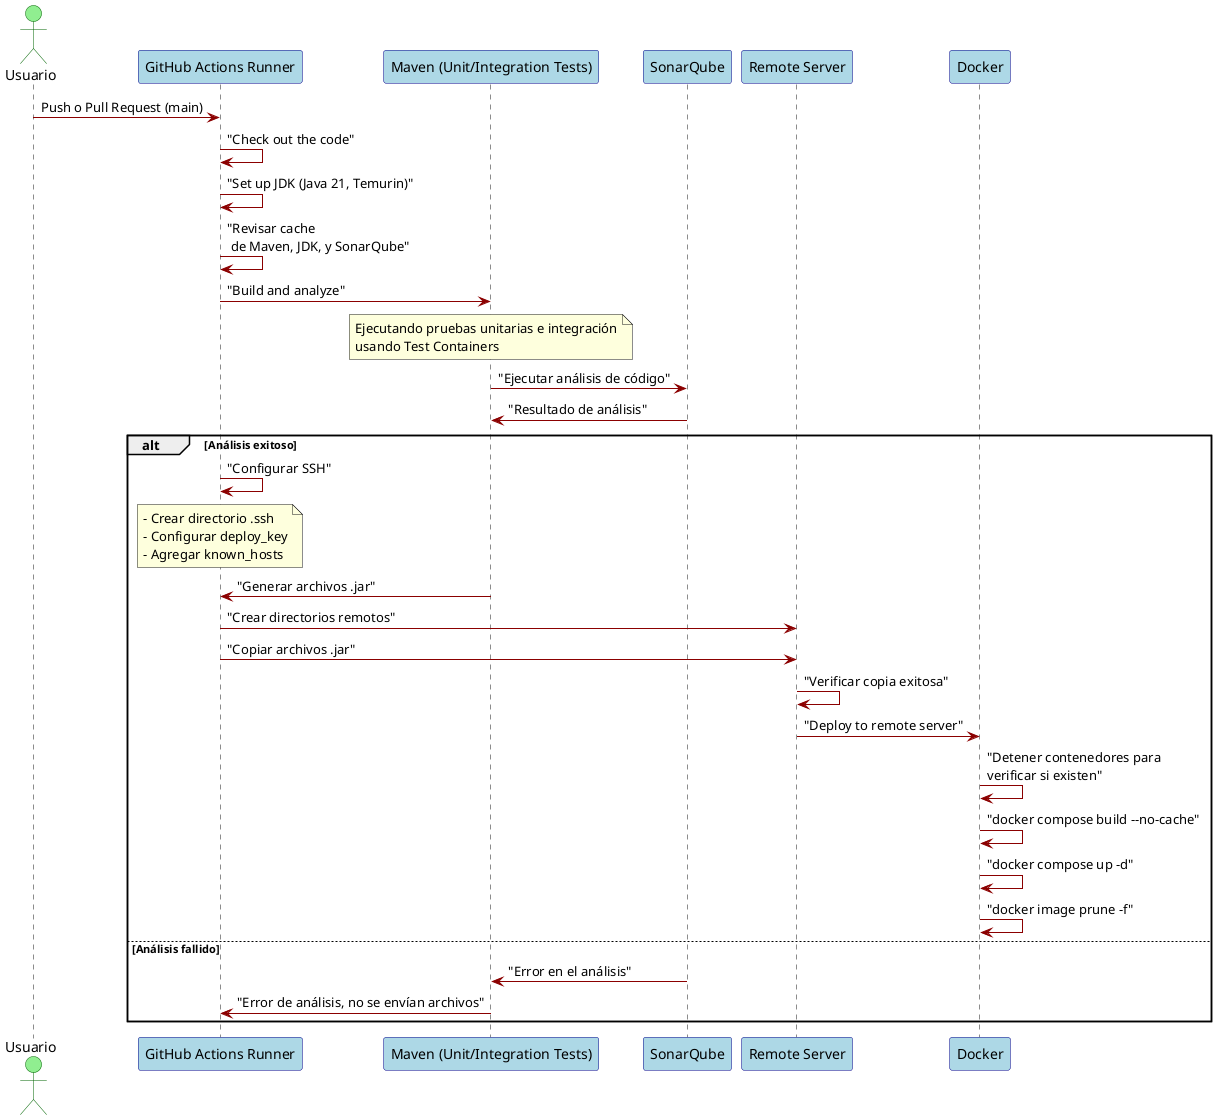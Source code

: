 @startuml

' Definición de los estilos con skinparam
skinparam participant {
    BackgroundColor LightBlue
    BorderColor DarkBlue
}

skinparam actor {
    BackgroundColor LightGreen
    BorderColor DarkGreen
}

skinparam sequence {
    ArrowColor DarkRed
    LineThickness 2
}

' Definir las entidades y actores
actor User as "Usuario"
participant "GitHub Actions Runner" as Runner
participant "Maven (Unit/Integration Tests)" as Maven
participant "SonarQube" as SonarQube
participant "Remote Server" as RemoteServer
participant "Docker" as Docker

' Flujo de la secuencia
User -> Runner: Push o Pull Request (main)
Runner -> Runner: "Check out the code"
Runner -> Runner: "Set up JDK (Java 21, Temurin)"
Runner -> Runner: "Revisar cache \n de Maven, JDK, y SonarQube"

Runner -> Maven: "Build and analyze"
note over Maven
  Ejecutando pruebas unitarias e integración
  usando Test Containers
end note
Maven -> SonarQube: "Ejecutar análisis de código"
SonarQube -> Maven: "Resultado de análisis"

alt Análisis exitoso
  Runner -> Runner: "Configurar SSH"
  note over Runner
    - Crear directorio .ssh
    - Configurar deploy_key
    - Agregar known_hosts
  end note

  Maven -> Runner: "Generar archivos .jar"
  Runner -> RemoteServer: "Crear directorios remotos"
  Runner -> RemoteServer: "Copiar archivos .jar"
  RemoteServer -> RemoteServer: "Verificar copia exitosa"

  RemoteServer -> Docker: "Deploy to remote server"
  Docker -> Docker: "Detener contenedores para \nverificar si existen"
  Docker -> Docker: "docker compose build --no-cache"
  Docker -> Docker: "docker compose up -d"
  Docker -> Docker: "docker image prune -f"
else Análisis fallido
  SonarQube -> Maven: "Error en el análisis"
  Maven -> Runner: "Error de análisis, no se envían archivos"
end

@enduml